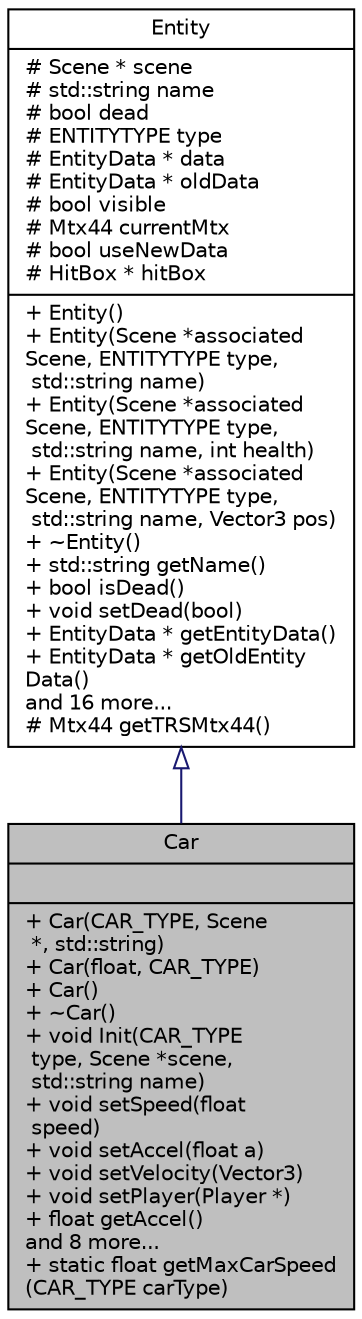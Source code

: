digraph "Car"
{
 // LATEX_PDF_SIZE
  edge [fontname="Helvetica",fontsize="10",labelfontname="Helvetica",labelfontsize="10"];
  node [fontname="Helvetica",fontsize="10",shape=record];
  Node1 [label="{Car\n||+  Car(CAR_TYPE, Scene\l *, std::string)\l+  Car(float, CAR_TYPE)\l+  Car()\l+  ~Car()\l+ void Init(CAR_TYPE\l type, Scene *scene,\l std::string name)\l+ void setSpeed(float\l speed)\l+ void setAccel(float a)\l+ void setVelocity(Vector3)\l+ void setPlayer(Player *)\l+ float getAccel()\land 8 more...\l+ static float getMaxCarSpeed\l(CAR_TYPE carType)\l}",height=0.2,width=0.4,color="black", fillcolor="grey75", style="filled", fontcolor="black",tooltip="Car class for car movement."];
  Node2 -> Node1 [dir="back",color="midnightblue",fontsize="10",style="solid",arrowtail="onormal",fontname="Helvetica"];
  Node2 [label="{Entity\n|# Scene * scene\l# std::string name\l# bool dead\l# ENTITYTYPE type\l# EntityData * data\l# EntityData * oldData\l# bool visible\l# Mtx44 currentMtx\l# bool useNewData\l# HitBox * hitBox\l|+  Entity()\l+  Entity(Scene *associated\lScene, ENTITYTYPE type,\l std::string name)\l+  Entity(Scene *associated\lScene, ENTITYTYPE type,\l std::string name, int health)\l+  Entity(Scene *associated\lScene, ENTITYTYPE type,\l std::string name, Vector3 pos)\l+  ~Entity()\l+ std::string getName()\l+ bool isDead()\l+ void setDead(bool)\l+ EntityData * getEntityData()\l+ EntityData * getOldEntity\lData()\land 16 more...\l# Mtx44 getTRSMtx44()\l}",height=0.2,width=0.4,color="black", fillcolor="white", style="filled",URL="$class_entity.html",tooltip="Entity System encapsulating all attributes of something \"Living\"."];
}
